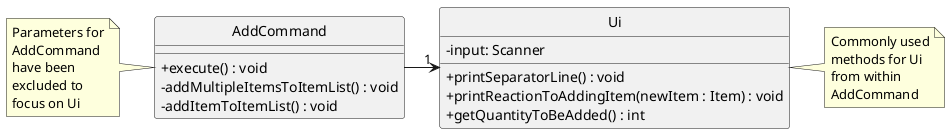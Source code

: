@startuml
hide circle
skinparam classAttributeIconSize 0



class AddCommand {
    + execute() : void
    - addMultipleItemsToItemList() : void
    - addItemToItemList() : void
}

note left
    Parameters for
    AddCommand
    have been
    excluded to
    focus on Ui
end note

class Ui {
    - input: Scanner
    + printSeparatorLine() : void
    + printReactionToAddingItem(newItem : Item) : void
    + getQuantityToBeAdded() : int
}



AddCommand -> "1" Ui
note right
    Commonly used
    methods for Ui
    from within
    AddCommand
end note

@enduml
